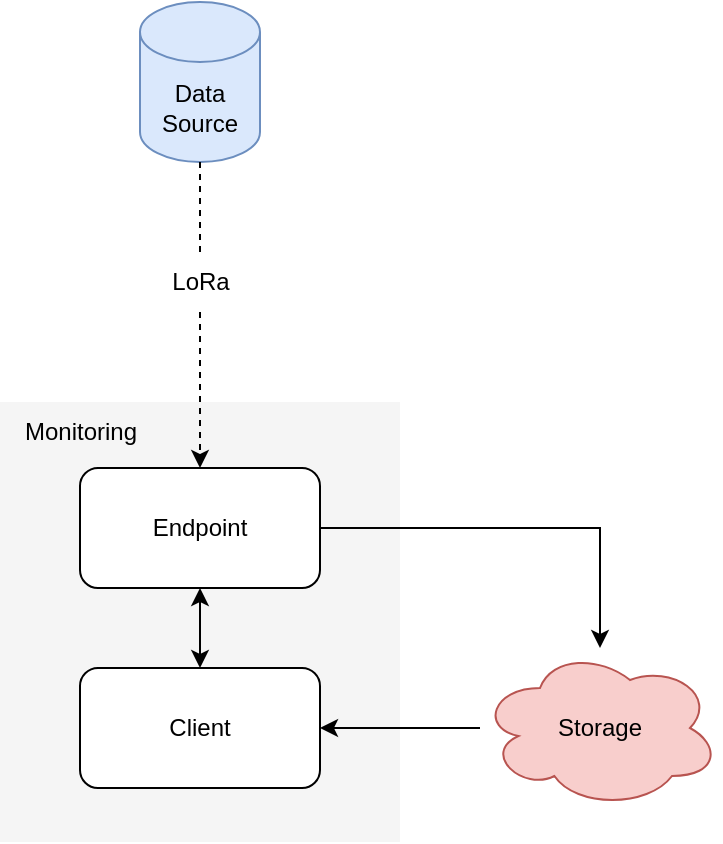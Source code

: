 <mxfile version="20.5.2" type="github" pages="3">
  <diagram id="Fv4jqS7nUxujfiReaPE2" name="System">
    <mxGraphModel dx="946" dy="646" grid="1" gridSize="10" guides="1" tooltips="1" connect="1" arrows="1" fold="1" page="1" pageScale="1" pageWidth="850" pageHeight="1100" math="0" shadow="0">
      <root>
        <mxCell id="0" />
        <mxCell id="1" parent="0" />
        <mxCell id="16r1NsrKbyqBqy0Ava5y-1" value="" style="rounded=0;whiteSpace=wrap;html=1;fillColor=#f5f5f5;fontColor=#333333;strokeColor=none;" vertex="1" parent="1">
          <mxGeometry x="300" y="460" width="200" height="220" as="geometry" />
        </mxCell>
        <mxCell id="16r1NsrKbyqBqy0Ava5y-2" style="edgeStyle=orthogonalEdgeStyle;rounded=0;orthogonalLoop=1;jettySize=auto;html=1;" edge="1" parent="1" source="16r1NsrKbyqBqy0Ava5y-3" target="16r1NsrKbyqBqy0Ava5y-9">
          <mxGeometry relative="1" as="geometry" />
        </mxCell>
        <mxCell id="16r1NsrKbyqBqy0Ava5y-3" value="Endpoint" style="rounded=1;whiteSpace=wrap;html=1;" vertex="1" parent="1">
          <mxGeometry x="340" y="493" width="120" height="60" as="geometry" />
        </mxCell>
        <mxCell id="16r1NsrKbyqBqy0Ava5y-4" value="" style="edgeStyle=orthogonalEdgeStyle;rounded=0;orthogonalLoop=1;jettySize=auto;html=1;startArrow=classic;startFill=1;" edge="1" parent="1" source="16r1NsrKbyqBqy0Ava5y-5" target="16r1NsrKbyqBqy0Ava5y-3">
          <mxGeometry relative="1" as="geometry" />
        </mxCell>
        <mxCell id="16r1NsrKbyqBqy0Ava5y-5" value="Client" style="rounded=1;whiteSpace=wrap;html=1;" vertex="1" parent="1">
          <mxGeometry x="340" y="593" width="120" height="60" as="geometry" />
        </mxCell>
        <mxCell id="16r1NsrKbyqBqy0Ava5y-6" style="edgeStyle=orthogonalEdgeStyle;rounded=0;orthogonalLoop=1;jettySize=auto;html=1;entryX=0.5;entryY=0;entryDx=0;entryDy=0;dashed=1;startArrow=none;" edge="1" parent="1" source="16r1NsrKbyqBqy0Ava5y-10" target="16r1NsrKbyqBqy0Ava5y-3">
          <mxGeometry relative="1" as="geometry" />
        </mxCell>
        <mxCell id="16r1NsrKbyqBqy0Ava5y-7" value="Data Source" style="shape=cylinder3;whiteSpace=wrap;html=1;boundedLbl=1;backgroundOutline=1;size=15;fillColor=#dae8fc;strokeColor=#6c8ebf;" vertex="1" parent="1">
          <mxGeometry x="370" y="260" width="60" height="80" as="geometry" />
        </mxCell>
        <mxCell id="16r1NsrKbyqBqy0Ava5y-8" style="edgeStyle=orthogonalEdgeStyle;rounded=0;orthogonalLoop=1;jettySize=auto;html=1;entryX=1;entryY=0.5;entryDx=0;entryDy=0;" edge="1" parent="1" source="16r1NsrKbyqBqy0Ava5y-9" target="16r1NsrKbyqBqy0Ava5y-5">
          <mxGeometry relative="1" as="geometry" />
        </mxCell>
        <mxCell id="16r1NsrKbyqBqy0Ava5y-9" value="Storage" style="ellipse;shape=cloud;whiteSpace=wrap;html=1;fillColor=#f8cecc;strokeColor=#b85450;" vertex="1" parent="1">
          <mxGeometry x="540" y="583" width="120" height="80" as="geometry" />
        </mxCell>
        <mxCell id="16r1NsrKbyqBqy0Ava5y-10" value="LoRa" style="text;html=1;align=center;verticalAlign=middle;resizable=0;points=[];autosize=1;strokeColor=none;fillColor=none;" vertex="1" parent="1">
          <mxGeometry x="375" y="385" width="50" height="30" as="geometry" />
        </mxCell>
        <mxCell id="16r1NsrKbyqBqy0Ava5y-11" value="" style="edgeStyle=orthogonalEdgeStyle;rounded=0;orthogonalLoop=1;jettySize=auto;html=1;entryX=0.5;entryY=0;entryDx=0;entryDy=0;dashed=1;endArrow=none;" edge="1" parent="1" source="16r1NsrKbyqBqy0Ava5y-7" target="16r1NsrKbyqBqy0Ava5y-10">
          <mxGeometry relative="1" as="geometry">
            <mxPoint x="400" y="340" as="sourcePoint" />
            <mxPoint x="400" y="480" as="targetPoint" />
          </mxGeometry>
        </mxCell>
        <mxCell id="16r1NsrKbyqBqy0Ava5y-12" value="Monitoring" style="text;html=1;align=center;verticalAlign=middle;resizable=0;points=[];autosize=1;strokeColor=none;fillColor=none;" vertex="1" parent="1">
          <mxGeometry x="300" y="460" width="80" height="30" as="geometry" />
        </mxCell>
      </root>
    </mxGraphModel>
  </diagram>
  <diagram id="kPv2ZCrNmK9g4RDNrexQ" name="Endpoint">
    <mxGraphModel dx="946" dy="646" grid="1" gridSize="10" guides="1" tooltips="1" connect="1" arrows="1" fold="1" page="1" pageScale="1" pageWidth="850" pageHeight="1100" math="0" shadow="0">
      <root>
        <mxCell id="0" />
        <mxCell id="1" parent="0" />
        <mxCell id="0R88gVM24oqtI-oN93ZO-21" value="" style="rounded=0;whiteSpace=wrap;html=1;fillColor=#f5f5f5;fontColor=#333333;strokeColor=none;" parent="1" vertex="1">
          <mxGeometry x="140" y="70" width="350" height="460" as="geometry" />
        </mxCell>
        <mxCell id="0R88gVM24oqtI-oN93ZO-10" style="edgeStyle=orthogonalEdgeStyle;rounded=0;orthogonalLoop=1;jettySize=auto;html=1;" parent="1" source="0R88gVM24oqtI-oN93ZO-2" target="0R88gVM24oqtI-oN93ZO-9" edge="1">
          <mxGeometry relative="1" as="geometry" />
        </mxCell>
        <mxCell id="0R88gVM24oqtI-oN93ZO-14" value="" style="edgeStyle=orthogonalEdgeStyle;rounded=0;orthogonalLoop=1;jettySize=auto;html=1;startArrow=classic;startFill=1;" parent="1" source="0R88gVM24oqtI-oN93ZO-2" target="0R88gVM24oqtI-oN93ZO-13" edge="1">
          <mxGeometry relative="1" as="geometry" />
        </mxCell>
        <mxCell id="0R88gVM24oqtI-oN93ZO-2" value="" style="dashed=0;outlineConnect=0;html=1;align=center;labelPosition=center;verticalLabelPosition=bottom;verticalAlign=top;shape=mxgraph.weblogos.buffer;fillColor=#221F1F;strokeColor=none" parent="1" vertex="1">
          <mxGeometry x="309.99" y="370" width="34.97" height="30" as="geometry" />
        </mxCell>
        <mxCell id="0R88gVM24oqtI-oN93ZO-15" style="edgeStyle=orthogonalEdgeStyle;rounded=0;orthogonalLoop=1;jettySize=auto;html=1;startArrow=none;startFill=0;" parent="1" source="0R88gVM24oqtI-oN93ZO-5" target="0R88gVM24oqtI-oN93ZO-6" edge="1">
          <mxGeometry relative="1" as="geometry" />
        </mxCell>
        <mxCell id="0R88gVM24oqtI-oN93ZO-5" value="Message Broker" style="shape=process;whiteSpace=wrap;html=1;backgroundOutline=1;" parent="1" vertex="1">
          <mxGeometry x="287.48" y="180" width="80" height="40" as="geometry" />
        </mxCell>
        <mxCell id="0R88gVM24oqtI-oN93ZO-7" style="edgeStyle=orthogonalEdgeStyle;rounded=0;orthogonalLoop=1;jettySize=auto;html=1;" parent="1" source="0R88gVM24oqtI-oN93ZO-6" target="0R88gVM24oqtI-oN93ZO-2" edge="1">
          <mxGeometry relative="1" as="geometry" />
        </mxCell>
        <mxCell id="0R88gVM24oqtI-oN93ZO-18" style="edgeStyle=orthogonalEdgeStyle;rounded=0;orthogonalLoop=1;jettySize=auto;html=1;startArrow=none;startFill=0;" parent="1" source="0R88gVM24oqtI-oN93ZO-6" edge="1">
          <mxGeometry relative="1" as="geometry">
            <mxPoint x="400" y="300.0" as="targetPoint" />
          </mxGeometry>
        </mxCell>
        <mxCell id="0R88gVM24oqtI-oN93ZO-6" value="Valid Data" style="rhombus;whiteSpace=wrap;html=1;" parent="1" vertex="1">
          <mxGeometry x="287.48" y="260" width="80" height="80" as="geometry" />
        </mxCell>
        <mxCell id="0R88gVM24oqtI-oN93ZO-8" value="Internal buffer" style="text;html=1;align=center;verticalAlign=middle;resizable=0;points=[];autosize=1;strokeColor=none;fillColor=none;" parent="1" vertex="1">
          <mxGeometry x="344.96" y="370" width="100" height="30" as="geometry" />
        </mxCell>
        <mxCell id="0R88gVM24oqtI-oN93ZO-25" style="edgeStyle=orthogonalEdgeStyle;rounded=0;orthogonalLoop=1;jettySize=auto;html=1;dashed=1;startArrow=none;startFill=0;" parent="1" source="0R88gVM24oqtI-oN93ZO-9" edge="1">
          <mxGeometry relative="1" as="geometry">
            <mxPoint x="327" y="570" as="targetPoint" />
          </mxGeometry>
        </mxCell>
        <mxCell id="0R88gVM24oqtI-oN93ZO-9" value="Send data to database" style="shape=process;whiteSpace=wrap;html=1;backgroundOutline=1;" parent="1" vertex="1">
          <mxGeometry x="277.48" y="460" width="100" height="50" as="geometry" />
        </mxCell>
        <mxCell id="0R88gVM24oqtI-oN93ZO-26" style="edgeStyle=orthogonalEdgeStyle;rounded=0;orthogonalLoop=1;jettySize=auto;html=1;entryX=0;entryY=0.5;entryDx=0;entryDy=0;startArrow=none;startFill=0;" parent="1" source="0R88gVM24oqtI-oN93ZO-13" target="0R88gVM24oqtI-oN93ZO-5" edge="1">
          <mxGeometry relative="1" as="geometry">
            <Array as="points">
              <mxPoint x="220" y="200" />
            </Array>
          </mxGeometry>
        </mxCell>
        <mxCell id="0R88gVM24oqtI-oN93ZO-30" style="edgeStyle=orthogonalEdgeStyle;rounded=0;orthogonalLoop=1;jettySize=auto;html=1;dashed=1;startArrow=classic;startFill=1;" parent="1" source="0R88gVM24oqtI-oN93ZO-13" edge="1">
          <mxGeometry relative="1" as="geometry">
            <mxPoint x="105" y="385.5" as="targetPoint" />
          </mxGeometry>
        </mxCell>
        <mxCell id="0R88gVM24oqtI-oN93ZO-13" value="RPC Server" style="rounded=0;whiteSpace=wrap;html=1;" parent="1" vertex="1">
          <mxGeometry x="160" y="362.5" width="90" height="45" as="geometry" />
        </mxCell>
        <mxCell id="0R88gVM24oqtI-oN93ZO-16" value="" style="group" parent="1" vertex="1" connectable="0">
          <mxGeometry x="287" y="80" width="86" height="50" as="geometry" />
        </mxCell>
        <mxCell id="0R88gVM24oqtI-oN93ZO-3" value="LoRa Receiver" style="rounded=0;whiteSpace=wrap;html=1;" parent="0R88gVM24oqtI-oN93ZO-16" vertex="1">
          <mxGeometry y="10" width="80" height="40" as="geometry" />
        </mxCell>
        <mxCell id="0R88gVM24oqtI-oN93ZO-4" value="" style="fillColor=#999999;verticalLabelPosition=bottom;sketch=0;html=1;strokeColor=#ffffff;verticalAlign=top;align=center;points=[[0.145,0.145,0],[0.5,0,0],[0.855,0.145,0],[1,0.5,0],[0.855,0.855,0],[0.5,1,0],[0.145,0.855,0],[0,0.5,0]];pointerEvents=1;shape=mxgraph.cisco_safe.compositeIcon;bgIcon=ellipse;resIcon=mxgraph.cisco_safe.capability.wireless_connection;" parent="0R88gVM24oqtI-oN93ZO-16" vertex="1">
          <mxGeometry x="63" width="23" height="23" as="geometry" />
        </mxCell>
        <mxCell id="0R88gVM24oqtI-oN93ZO-19" value="Discarded" style="text;html=1;align=center;verticalAlign=middle;resizable=0;points=[];autosize=1;strokeColor=none;fillColor=none;" parent="1" vertex="1">
          <mxGeometry x="390" y="285" width="80" height="30" as="geometry" />
        </mxCell>
        <mxCell id="0R88gVM24oqtI-oN93ZO-20" style="edgeStyle=orthogonalEdgeStyle;rounded=0;orthogonalLoop=1;jettySize=auto;html=1;startArrow=none;startFill=0;" parent="1" source="0R88gVM24oqtI-oN93ZO-3" target="0R88gVM24oqtI-oN93ZO-5" edge="1">
          <mxGeometry relative="1" as="geometry" />
        </mxCell>
        <mxCell id="0R88gVM24oqtI-oN93ZO-22" value="" style="endArrow=classic;html=1;rounded=0;entryX=0.5;entryY=0;entryDx=0;entryDy=0;dashed=1;" parent="1" target="0R88gVM24oqtI-oN93ZO-3" edge="1">
          <mxGeometry width="50" height="50" relative="1" as="geometry">
            <mxPoint x="327" y="20" as="sourcePoint" />
            <mxPoint x="344.96" y="-10" as="targetPoint" />
          </mxGeometry>
        </mxCell>
        <mxCell id="0R88gVM24oqtI-oN93ZO-23" value="Endpoint" style="text;html=1;align=center;verticalAlign=middle;resizable=0;points=[];autosize=1;strokeColor=none;fillColor=none;fontStyle=1" parent="1" vertex="1">
          <mxGeometry x="140" y="70" width="80" height="30" as="geometry" />
        </mxCell>
      </root>
    </mxGraphModel>
  </diagram>
  <diagram id="izEz7GPacbCtiyYW09jS" name="Scalability">
    <mxGraphModel dx="946" dy="646" grid="1" gridSize="10" guides="1" tooltips="1" connect="1" arrows="1" fold="1" page="1" pageScale="1" pageWidth="850" pageHeight="1100" math="0" shadow="0">
      <root>
        <mxCell id="0" />
        <mxCell id="1" parent="0" />
        <mxCell id="lINlzM8MITH8M6hQH3oI-1" value="" style="rounded=0;whiteSpace=wrap;html=1;fillColor=#f5f5f5;fontColor=#333333;strokeColor=none;" vertex="1" parent="1">
          <mxGeometry x="300" y="392" width="200" height="220" as="geometry" />
        </mxCell>
        <mxCell id="lINlzM8MITH8M6hQH3oI-2" style="edgeStyle=orthogonalEdgeStyle;rounded=0;orthogonalLoop=1;jettySize=auto;html=1;" edge="1" parent="1" source="lINlzM8MITH8M6hQH3oI-3" target="lINlzM8MITH8M6hQH3oI-9">
          <mxGeometry relative="1" as="geometry" />
        </mxCell>
        <mxCell id="lINlzM8MITH8M6hQH3oI-3" value="Endpoint" style="rounded=1;whiteSpace=wrap;html=1;" vertex="1" parent="1">
          <mxGeometry x="340" y="425" width="120" height="60" as="geometry" />
        </mxCell>
        <mxCell id="lINlzM8MITH8M6hQH3oI-4" value="" style="edgeStyle=orthogonalEdgeStyle;rounded=0;orthogonalLoop=1;jettySize=auto;html=1;startArrow=classic;startFill=1;" edge="1" parent="1" source="lINlzM8MITH8M6hQH3oI-5" target="lINlzM8MITH8M6hQH3oI-3">
          <mxGeometry relative="1" as="geometry" />
        </mxCell>
        <mxCell id="lINlzM8MITH8M6hQH3oI-5" value="Client" style="rounded=1;whiteSpace=wrap;html=1;" vertex="1" parent="1">
          <mxGeometry x="340" y="525" width="120" height="60" as="geometry" />
        </mxCell>
        <mxCell id="lINlzM8MITH8M6hQH3oI-6" style="edgeStyle=orthogonalEdgeStyle;rounded=0;orthogonalLoop=1;jettySize=auto;html=1;entryX=0.5;entryY=0;entryDx=0;entryDy=0;dashed=1;startArrow=none;" edge="1" parent="1" source="lINlzM8MITH8M6hQH3oI-10" target="lINlzM8MITH8M6hQH3oI-3">
          <mxGeometry relative="1" as="geometry" />
        </mxCell>
        <mxCell id="lINlzM8MITH8M6hQH3oI-7" value="Data Source" style="shape=cylinder3;whiteSpace=wrap;html=1;boundedLbl=1;backgroundOutline=1;size=15;fillColor=#dae8fc;strokeColor=#6c8ebf;" vertex="1" parent="1">
          <mxGeometry x="370" y="260" width="60" height="80" as="geometry" />
        </mxCell>
        <mxCell id="lINlzM8MITH8M6hQH3oI-23" value="" style="rounded=0;whiteSpace=wrap;html=1;fillColor=#f5f5f5;fontColor=#333333;strokeColor=none;" vertex="1" parent="1">
          <mxGeometry x="40" y="479" width="200" height="130" as="geometry" />
        </mxCell>
        <mxCell id="lINlzM8MITH8M6hQH3oI-8" style="edgeStyle=orthogonalEdgeStyle;rounded=0;orthogonalLoop=1;jettySize=auto;html=1;entryX=1;entryY=0.5;entryDx=0;entryDy=0;" edge="1" parent="1" source="lINlzM8MITH8M6hQH3oI-9" target="lINlzM8MITH8M6hQH3oI-5">
          <mxGeometry relative="1" as="geometry" />
        </mxCell>
        <mxCell id="lINlzM8MITH8M6hQH3oI-9" value="Storage" style="ellipse;shape=cloud;whiteSpace=wrap;html=1;fillColor=#f8cecc;strokeColor=#b85450;" vertex="1" parent="1">
          <mxGeometry x="340" y="672" width="120" height="80" as="geometry" />
        </mxCell>
        <mxCell id="lINlzM8MITH8M6hQH3oI-10" value="LoRa" style="text;html=1;align=center;verticalAlign=middle;resizable=0;points=[];autosize=1;strokeColor=none;fillColor=none;" vertex="1" parent="1">
          <mxGeometry x="375" y="360" width="50" height="30" as="geometry" />
        </mxCell>
        <mxCell id="lINlzM8MITH8M6hQH3oI-11" value="" style="edgeStyle=orthogonalEdgeStyle;rounded=0;orthogonalLoop=1;jettySize=auto;html=1;entryX=0.5;entryY=0;entryDx=0;entryDy=0;dashed=1;endArrow=none;" edge="1" parent="1" source="lINlzM8MITH8M6hQH3oI-7" target="lINlzM8MITH8M6hQH3oI-10">
          <mxGeometry relative="1" as="geometry">
            <mxPoint x="400" y="340" as="sourcePoint" />
            <mxPoint x="400" y="480" as="targetPoint" />
          </mxGeometry>
        </mxCell>
        <mxCell id="lINlzM8MITH8M6hQH3oI-12" value="Host" style="text;html=1;align=center;verticalAlign=middle;resizable=0;points=[];autosize=1;strokeColor=none;fillColor=none;fontStyle=1" vertex="1" parent="1">
          <mxGeometry x="300" y="392" width="50" height="30" as="geometry" />
        </mxCell>
        <mxCell id="lINlzM8MITH8M6hQH3oI-18" value="" style="rounded=0;whiteSpace=wrap;html=1;fillColor=#f5f5f5;fontColor=#333333;strokeColor=none;" vertex="1" parent="1">
          <mxGeometry x="570" y="479" width="200" height="130" as="geometry" />
        </mxCell>
        <mxCell id="lINlzM8MITH8M6hQH3oI-26" style="edgeStyle=orthogonalEdgeStyle;rounded=0;orthogonalLoop=1;jettySize=auto;html=1;entryX=0.875;entryY=0.5;entryDx=0;entryDy=0;entryPerimeter=0;exitX=0.5;exitY=1;exitDx=0;exitDy=0;" edge="1" parent="1" source="lINlzM8MITH8M6hQH3oI-21" target="lINlzM8MITH8M6hQH3oI-9">
          <mxGeometry relative="1" as="geometry">
            <Array as="points">
              <mxPoint x="670" y="713" />
            </Array>
          </mxGeometry>
        </mxCell>
        <mxCell id="lINlzM8MITH8M6hQH3oI-21" value="Client" style="rounded=1;whiteSpace=wrap;html=1;" vertex="1" parent="1">
          <mxGeometry x="610" y="522" width="120" height="60" as="geometry" />
        </mxCell>
        <mxCell id="lINlzM8MITH8M6hQH3oI-22" value="Host" style="text;html=1;align=center;verticalAlign=middle;resizable=0;points=[];autosize=1;strokeColor=none;fillColor=none;fontStyle=1" vertex="1" parent="1">
          <mxGeometry x="570" y="479" width="50" height="30" as="geometry" />
        </mxCell>
        <mxCell id="lINlzM8MITH8M6hQH3oI-31" style="edgeStyle=orthogonalEdgeStyle;rounded=0;orthogonalLoop=1;jettySize=auto;html=1;entryX=0.16;entryY=0.55;entryDx=0;entryDy=0;entryPerimeter=0;" edge="1" parent="1" source="lINlzM8MITH8M6hQH3oI-24" target="lINlzM8MITH8M6hQH3oI-9">
          <mxGeometry relative="1" as="geometry">
            <Array as="points">
              <mxPoint x="140" y="716" />
            </Array>
          </mxGeometry>
        </mxCell>
        <mxCell id="lINlzM8MITH8M6hQH3oI-24" value="Client" style="rounded=1;whiteSpace=wrap;html=1;" vertex="1" parent="1">
          <mxGeometry x="80" y="522" width="120" height="60" as="geometry" />
        </mxCell>
        <mxCell id="lINlzM8MITH8M6hQH3oI-25" value="Host" style="text;html=1;align=center;verticalAlign=middle;resizable=0;points=[];autosize=1;strokeColor=none;fillColor=none;fontStyle=1" vertex="1" parent="1">
          <mxGeometry x="40" y="479" width="50" height="30" as="geometry" />
        </mxCell>
      </root>
    </mxGraphModel>
  </diagram>
</mxfile>
